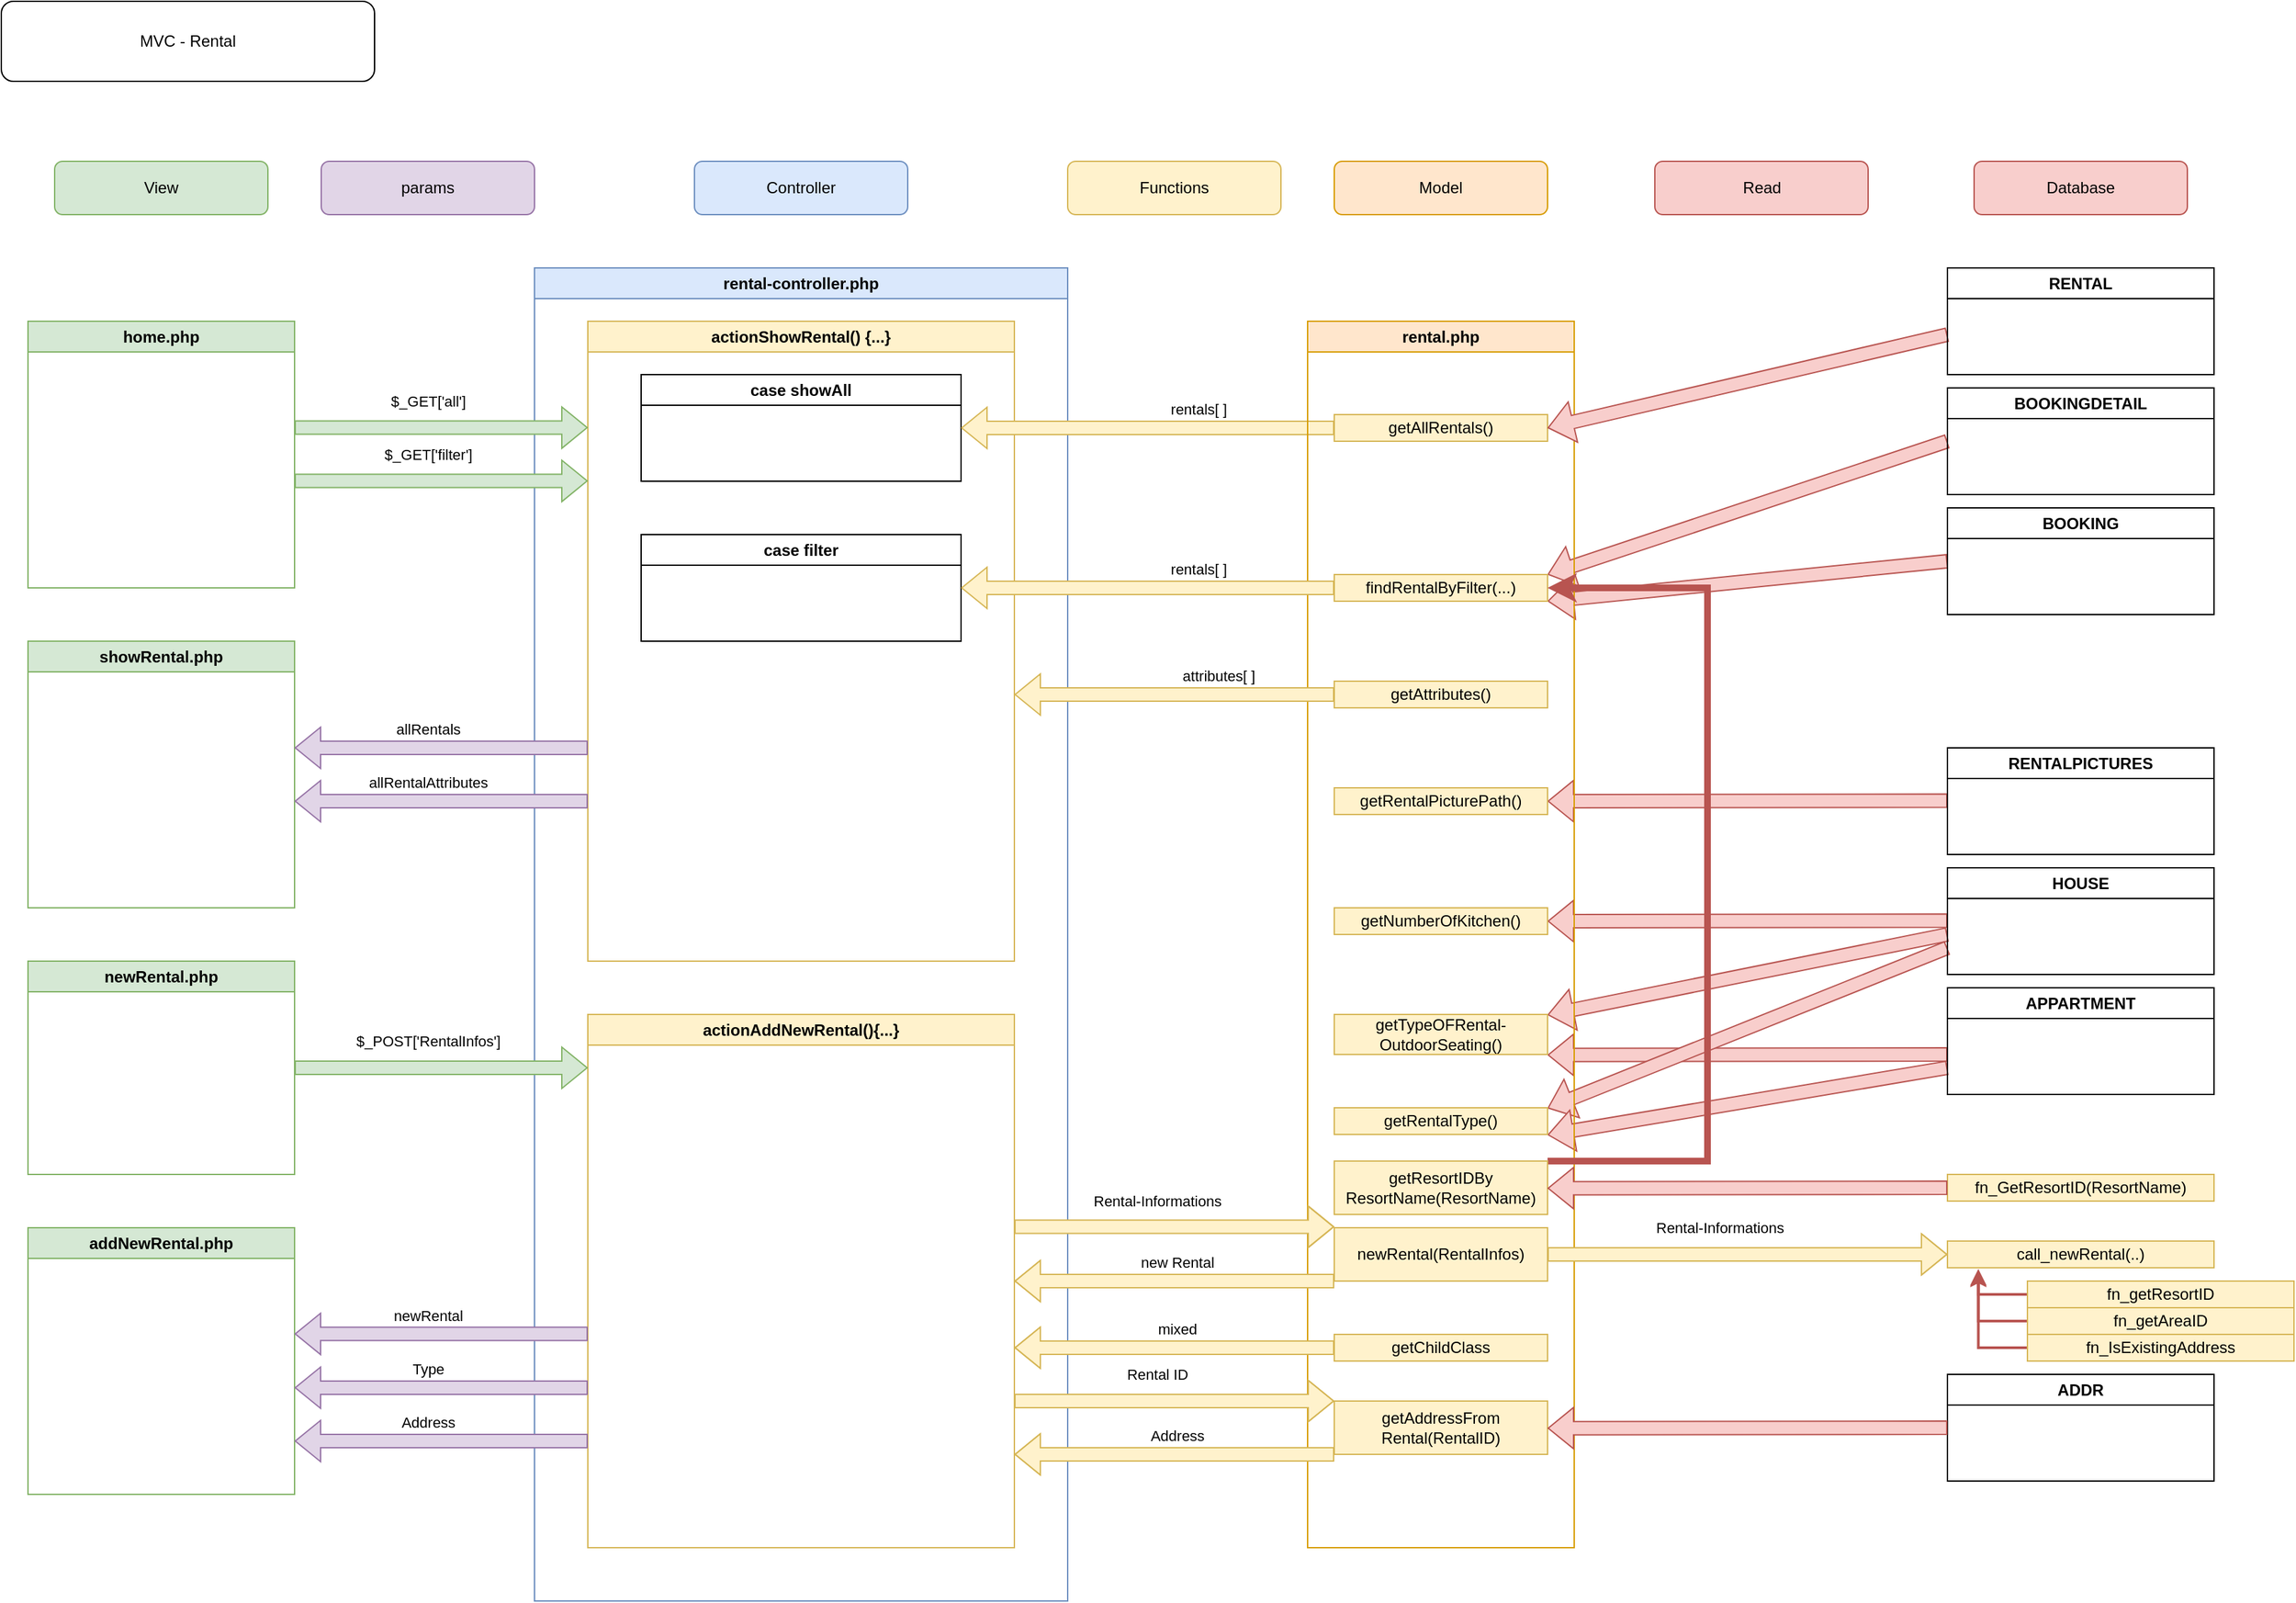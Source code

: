 <mxfile version="20.8.8" type="device"><diagram name="Seite-1" id="UAQmWg7MpizIO0bGezE8"><mxGraphModel dx="934" dy="2475" grid="1" gridSize="10" guides="1" tooltips="1" connect="1" arrows="1" fold="1" page="1" pageScale="1" pageWidth="827" pageHeight="1169" math="0" shadow="0"><root><mxCell id="0"/><mxCell id="1" parent="0"/><mxCell id="gLRPhGe-5DFyPucecR43-65" value="" style="shape=flexArrow;endArrow=classic;html=1;rounded=0;entryX=1;entryY=0.5;entryDx=0;entryDy=0;exitX=0;exitY=0.5;exitDx=0;exitDy=0;fillColor=#f8cecc;strokeColor=#b85450;" parent="1" source="gLRPhGe-5DFyPucecR43-41" edge="1"><mxGeometry width="50" height="50" relative="1" as="geometry"><mxPoint x="1460" y="280.0" as="sourcePoint"/><mxPoint x="1160" y="350.0" as="targetPoint"/></mxGeometry></mxCell><mxCell id="gLRPhGe-5DFyPucecR43-53" value="" style="shape=flexArrow;endArrow=classic;html=1;rounded=0;entryX=1;entryY=0.5;entryDx=0;entryDy=0;fillColor=#f8cecc;strokeColor=#b85450;" parent="1" edge="1"><mxGeometry width="50" height="50" relative="1" as="geometry"><mxPoint x="1460" y="609.66" as="sourcePoint"/><mxPoint x="1160" y="610" as="targetPoint"/></mxGeometry></mxCell><mxCell id="gLRPhGe-5DFyPucecR43-56" value="" style="shape=flexArrow;endArrow=classic;html=1;rounded=0;entryX=1;entryY=0.5;entryDx=0;entryDy=0;fillColor=#f8cecc;strokeColor=#b85450;" parent="1" edge="1"><mxGeometry width="50" height="50" relative="1" as="geometry"><mxPoint x="1460" y="710.0" as="sourcePoint"/><mxPoint x="1160" y="710.34" as="targetPoint"/></mxGeometry></mxCell><mxCell id="gLRPhGe-5DFyPucecR43-58" value="" style="shape=flexArrow;endArrow=classic;html=1;rounded=0;entryX=1;entryY=0.5;entryDx=0;entryDy=0;fillColor=#f8cecc;strokeColor=#b85450;" parent="1" edge="1"><mxGeometry width="50" height="50" relative="1" as="geometry"><mxPoint x="1460" y="620" as="sourcePoint"/><mxPoint x="1160" y="680.34" as="targetPoint"/></mxGeometry></mxCell><mxCell id="gLRPhGe-5DFyPucecR43-61" value="" style="shape=flexArrow;endArrow=classic;html=1;rounded=0;entryX=1;entryY=0.5;entryDx=0;entryDy=0;fillColor=#f8cecc;strokeColor=#b85450;" parent="1" edge="1"><mxGeometry width="50" height="50" relative="1" as="geometry"><mxPoint x="1460" y="630" as="sourcePoint"/><mxPoint x="1160" y="750.34" as="targetPoint"/></mxGeometry></mxCell><mxCell id="gLRPhGe-5DFyPucecR43-63" value="" style="shape=flexArrow;endArrow=classic;html=1;rounded=0;entryX=1;entryY=0.5;entryDx=0;entryDy=0;exitX=0;exitY=0.75;exitDx=0;exitDy=0;fillColor=#f8cecc;strokeColor=#b85450;" parent="1" source="gLRPhGe-5DFyPucecR43-38" edge="1"><mxGeometry width="50" height="50" relative="1" as="geometry"><mxPoint x="1460" y="770" as="sourcePoint"/><mxPoint x="1160" y="770.34" as="targetPoint"/></mxGeometry></mxCell><mxCell id="gLRPhGe-5DFyPucecR43-48" value="" style="shape=flexArrow;endArrow=classic;html=1;rounded=0;entryX=1;entryY=0.5;entryDx=0;entryDy=0;fillColor=#f8cecc;strokeColor=#b85450;" parent="1" target="gLRPhGe-5DFyPucecR43-50" edge="1"><mxGeometry width="50" height="50" relative="1" as="geometry"><mxPoint x="1460" y="519.66" as="sourcePoint"/><mxPoint x="1180" y="519.66" as="targetPoint"/></mxGeometry></mxCell><mxCell id="gLRPhGe-5DFyPucecR43-66" value="" style="shape=flexArrow;endArrow=classic;html=1;rounded=0;entryX=1;entryY=1;entryDx=0;entryDy=0;exitX=0;exitY=0.5;exitDx=0;exitDy=0;fillColor=#f8cecc;strokeColor=#b85450;" parent="1" source="gLRPhGe-5DFyPucecR43-42" target="gLRPhGe-5DFyPucecR43-26" edge="1"><mxGeometry width="50" height="50" relative="1" as="geometry"><mxPoint x="1470" y="260.0" as="sourcePoint"/><mxPoint x="1170" y="360" as="targetPoint"/></mxGeometry></mxCell><mxCell id="gLRPhGe-5DFyPucecR43-1" value="View" style="rounded=1;whiteSpace=wrap;html=1;fillColor=#d5e8d4;strokeColor=#82b366;" parent="1" vertex="1"><mxGeometry x="40" y="40" width="160" height="40" as="geometry"/></mxCell><mxCell id="gLRPhGe-5DFyPucecR43-2" value="Controller" style="rounded=1;whiteSpace=wrap;html=1;fillColor=#dae8fc;strokeColor=#6c8ebf;" parent="1" vertex="1"><mxGeometry x="520" y="40" width="160" height="40" as="geometry"/></mxCell><mxCell id="gLRPhGe-5DFyPucecR43-3" value="Model" style="rounded=1;whiteSpace=wrap;html=1;fillColor=#ffe6cc;strokeColor=#d79b00;" parent="1" vertex="1"><mxGeometry x="1000" y="40" width="160" height="40" as="geometry"/></mxCell><mxCell id="gLRPhGe-5DFyPucecR43-4" value="Database" style="rounded=1;whiteSpace=wrap;html=1;fillColor=#f8cecc;strokeColor=#b85450;" parent="1" vertex="1"><mxGeometry x="1480" y="40" width="160" height="40" as="geometry"/></mxCell><mxCell id="gLRPhGe-5DFyPucecR43-5" value="home.php" style="swimlane;whiteSpace=wrap;html=1;fillColor=#d5e8d4;strokeColor=#82b366;" parent="1" vertex="1"><mxGeometry x="20" y="160" width="200" height="200" as="geometry"/></mxCell><mxCell id="gLRPhGe-5DFyPucecR43-6" value="showRental.php" style="swimlane;whiteSpace=wrap;html=1;fillColor=#d5e8d4;strokeColor=#82b366;" parent="1" vertex="1"><mxGeometry x="20" y="400" width="200" height="200" as="geometry"/></mxCell><mxCell id="gLRPhGe-5DFyPucecR43-7" value="newRental.php" style="swimlane;whiteSpace=wrap;html=1;fillColor=#d5e8d4;strokeColor=#82b366;" parent="1" vertex="1"><mxGeometry x="20" y="640" width="200" height="160" as="geometry"/></mxCell><mxCell id="gLRPhGe-5DFyPucecR43-8" value="addNewRental.php" style="swimlane;whiteSpace=wrap;html=1;fillColor=#d5e8d4;strokeColor=#82b366;" parent="1" vertex="1"><mxGeometry x="20" y="840" width="200" height="200" as="geometry"/></mxCell><mxCell id="gLRPhGe-5DFyPucecR43-9" value="rental-controller.php" style="swimlane;whiteSpace=wrap;html=1;fillColor=#dae8fc;strokeColor=#6c8ebf;" parent="1" vertex="1"><mxGeometry x="400" y="120" width="400" height="1000" as="geometry"/></mxCell><mxCell id="gLRPhGe-5DFyPucecR43-10" value="actionShowRental() {...}" style="swimlane;whiteSpace=wrap;html=1;fillColor=#fff2cc;strokeColor=#d6b656;" parent="gLRPhGe-5DFyPucecR43-9" vertex="1"><mxGeometry x="40" y="40" width="320" height="480" as="geometry"/></mxCell><mxCell id="gLRPhGe-5DFyPucecR43-15" value="case showAll" style="swimlane;whiteSpace=wrap;html=1;" parent="gLRPhGe-5DFyPucecR43-10" vertex="1"><mxGeometry x="40" y="40" width="240" height="80" as="geometry"/></mxCell><mxCell id="gLRPhGe-5DFyPucecR43-23" value="case filter" style="swimlane;whiteSpace=wrap;html=1;" parent="gLRPhGe-5DFyPucecR43-10" vertex="1"><mxGeometry x="40" y="160" width="240" height="80" as="geometry"/></mxCell><mxCell id="gLRPhGe-5DFyPucecR43-20" value="" style="shape=flexArrow;endArrow=classic;html=1;rounded=0;fillColor=#fff2cc;strokeColor=#d6b656;" parent="gLRPhGe-5DFyPucecR43-9" edge="1"><mxGeometry width="50" height="50" relative="1" as="geometry"><mxPoint x="600" y="120" as="sourcePoint"/><mxPoint x="320" y="120" as="targetPoint"/></mxGeometry></mxCell><mxCell id="gLRPhGe-5DFyPucecR43-21" value="rentals[ ]" style="edgeLabel;html=1;align=center;verticalAlign=middle;resizable=0;points=[];" parent="gLRPhGe-5DFyPucecR43-20" vertex="1" connectable="0"><mxGeometry x="-0.273" y="3" relative="1" as="geometry"><mxPoint y="-17" as="offset"/></mxGeometry></mxCell><mxCell id="gLRPhGe-5DFyPucecR43-71" value="actionAddNewRental(){...}" style="swimlane;whiteSpace=wrap;html=1;fillColor=#fff2cc;strokeColor=#d6b656;" parent="gLRPhGe-5DFyPucecR43-9" vertex="1"><mxGeometry x="40" y="560" width="320" height="400" as="geometry"/></mxCell><mxCell id="gLRPhGe-5DFyPucecR43-11" value="" style="shape=flexArrow;endArrow=classic;html=1;rounded=0;fillColor=#d5e8d4;strokeColor=#82b366;" parent="1" edge="1"><mxGeometry width="50" height="50" relative="1" as="geometry"><mxPoint x="220" y="239.76" as="sourcePoint"/><mxPoint x="440" y="239.76" as="targetPoint"/></mxGeometry></mxCell><mxCell id="gLRPhGe-5DFyPucecR43-12" value="$_GET['all']" style="edgeLabel;html=1;align=center;verticalAlign=middle;resizable=0;points=[];" parent="gLRPhGe-5DFyPucecR43-11" vertex="1" connectable="0"><mxGeometry x="-0.273" y="3" relative="1" as="geometry"><mxPoint x="20" y="-17" as="offset"/></mxGeometry></mxCell><mxCell id="gLRPhGe-5DFyPucecR43-13" value="" style="shape=flexArrow;endArrow=classic;html=1;rounded=0;fillColor=#d5e8d4;strokeColor=#82b366;" parent="1" edge="1"><mxGeometry width="50" height="50" relative="1" as="geometry"><mxPoint x="220" y="279.76" as="sourcePoint"/><mxPoint x="440" y="279.76" as="targetPoint"/></mxGeometry></mxCell><mxCell id="gLRPhGe-5DFyPucecR43-14" value="$_GET['filter']" style="edgeLabel;html=1;align=center;verticalAlign=middle;resizable=0;points=[];" parent="gLRPhGe-5DFyPucecR43-13" vertex="1" connectable="0"><mxGeometry x="-0.273" y="3" relative="1" as="geometry"><mxPoint x="20" y="-17" as="offset"/></mxGeometry></mxCell><mxCell id="gLRPhGe-5DFyPucecR43-19" value="rental.php" style="swimlane;whiteSpace=wrap;html=1;fillColor=#ffe6cc;strokeColor=#d79b00;" parent="1" vertex="1"><mxGeometry x="980" y="160" width="200" height="920" as="geometry"/></mxCell><mxCell id="gLRPhGe-5DFyPucecR43-22" value="getAllRentals()" style="rounded=0;whiteSpace=wrap;html=1;fillColor=#fff2cc;strokeColor=#d6b656;" parent="gLRPhGe-5DFyPucecR43-19" vertex="1"><mxGeometry x="20" y="70" width="160" height="20" as="geometry"/></mxCell><mxCell id="gLRPhGe-5DFyPucecR43-24" value="" style="shape=flexArrow;endArrow=classic;html=1;rounded=0;fillColor=#fff2cc;strokeColor=#d6b656;" parent="gLRPhGe-5DFyPucecR43-19" edge="1"><mxGeometry width="50" height="50" relative="1" as="geometry"><mxPoint x="20" y="200.0" as="sourcePoint"/><mxPoint x="-260" y="200.0" as="targetPoint"/></mxGeometry></mxCell><mxCell id="gLRPhGe-5DFyPucecR43-25" value="rentals[ ]" style="edgeLabel;html=1;align=center;verticalAlign=middle;resizable=0;points=[];" parent="gLRPhGe-5DFyPucecR43-24" vertex="1" connectable="0"><mxGeometry x="-0.273" y="3" relative="1" as="geometry"><mxPoint y="-17" as="offset"/></mxGeometry></mxCell><mxCell id="gLRPhGe-5DFyPucecR43-26" value="findRentalByFilter(...)" style="rounded=0;whiteSpace=wrap;html=1;fillColor=#fff2cc;strokeColor=#d6b656;" parent="gLRPhGe-5DFyPucecR43-19" vertex="1"><mxGeometry x="20" y="190" width="160" height="20" as="geometry"/></mxCell><mxCell id="gLRPhGe-5DFyPucecR43-27" value="getAttributes()" style="rounded=0;whiteSpace=wrap;html=1;fillColor=#fff2cc;strokeColor=#d6b656;" parent="gLRPhGe-5DFyPucecR43-19" vertex="1"><mxGeometry x="20" y="270" width="160" height="20" as="geometry"/></mxCell><mxCell id="gLRPhGe-5DFyPucecR43-45" value="" style="shape=flexArrow;endArrow=classic;html=1;rounded=0;entryX=1;entryY=0.5;entryDx=0;entryDy=0;fillColor=#f8cecc;strokeColor=#b85450;" parent="gLRPhGe-5DFyPucecR43-19" target="gLRPhGe-5DFyPucecR43-22" edge="1"><mxGeometry width="50" height="50" relative="1" as="geometry"><mxPoint x="480" y="10" as="sourcePoint"/><mxPoint x="-100" y="79.66" as="targetPoint"/></mxGeometry></mxCell><mxCell id="gLRPhGe-5DFyPucecR43-50" value="getRentalPicturePath()" style="rounded=0;whiteSpace=wrap;html=1;fillColor=#fff2cc;strokeColor=#d6b656;" parent="gLRPhGe-5DFyPucecR43-19" vertex="1"><mxGeometry x="20" y="350" width="160" height="20" as="geometry"/></mxCell><mxCell id="gLRPhGe-5DFyPucecR43-51" style="edgeStyle=orthogonalEdgeStyle;rounded=0;orthogonalLoop=1;jettySize=auto;html=1;exitX=0.5;exitY=1;exitDx=0;exitDy=0;" parent="gLRPhGe-5DFyPucecR43-19" source="gLRPhGe-5DFyPucecR43-26" target="gLRPhGe-5DFyPucecR43-26" edge="1"><mxGeometry relative="1" as="geometry"/></mxCell><mxCell id="gLRPhGe-5DFyPucecR43-52" value="getNumberOfKitchen()" style="rounded=0;whiteSpace=wrap;html=1;fillColor=#fff2cc;strokeColor=#d6b656;" parent="gLRPhGe-5DFyPucecR43-19" vertex="1"><mxGeometry x="20" y="440" width="160" height="20" as="geometry"/></mxCell><mxCell id="gLRPhGe-5DFyPucecR43-68" style="edgeStyle=orthogonalEdgeStyle;rounded=0;orthogonalLoop=1;jettySize=auto;html=1;exitX=1;exitY=0.5;exitDx=0;exitDy=0;entryX=1;entryY=0;entryDx=0;entryDy=0;startArrow=classic;startFill=1;endArrow=none;endFill=0;fillColor=#f8cecc;strokeColor=#b85450;strokeWidth=5;" parent="gLRPhGe-5DFyPucecR43-19" source="gLRPhGe-5DFyPucecR43-26" target="gLRPhGe-5DFyPucecR43-67" edge="1"><mxGeometry relative="1" as="geometry"><Array as="points"><mxPoint x="300" y="200"/><mxPoint x="300" y="630"/></Array></mxGeometry></mxCell><mxCell id="gLRPhGe-5DFyPucecR43-55" value="getTypeOFRental-&lt;br&gt;OutdoorSeating()" style="rounded=0;whiteSpace=wrap;html=1;fillColor=#fff2cc;strokeColor=#d6b656;" parent="gLRPhGe-5DFyPucecR43-19" vertex="1"><mxGeometry x="20" y="520" width="160" height="30" as="geometry"/></mxCell><mxCell id="gLRPhGe-5DFyPucecR43-60" value="getRentalType()" style="rounded=0;whiteSpace=wrap;html=1;fillColor=#fff2cc;strokeColor=#d6b656;" parent="gLRPhGe-5DFyPucecR43-19" vertex="1"><mxGeometry x="20" y="590" width="160" height="20" as="geometry"/></mxCell><mxCell id="gLRPhGe-5DFyPucecR43-67" value="getResortIDBy&lt;br&gt;ResortName(ResortName)" style="rounded=0;whiteSpace=wrap;html=1;fillColor=#fff2cc;strokeColor=#d6b656;" parent="gLRPhGe-5DFyPucecR43-19" vertex="1"><mxGeometry x="20" y="630" width="160" height="40" as="geometry"/></mxCell><mxCell id="gLRPhGe-5DFyPucecR43-72" value="newRental(RentalInfos)" style="rounded=0;whiteSpace=wrap;html=1;fillColor=#fff2cc;strokeColor=#d6b656;" parent="gLRPhGe-5DFyPucecR43-19" vertex="1"><mxGeometry x="20" y="680" width="160" height="40" as="geometry"/></mxCell><mxCell id="gLRPhGe-5DFyPucecR43-73" value="getChildClass" style="rounded=0;whiteSpace=wrap;html=1;fillColor=#fff2cc;strokeColor=#d6b656;" parent="gLRPhGe-5DFyPucecR43-19" vertex="1"><mxGeometry x="20" y="760" width="160" height="20" as="geometry"/></mxCell><mxCell id="gLRPhGe-5DFyPucecR43-82" value="getAddressFrom&lt;br&gt;Rental(RentalID)" style="rounded=0;whiteSpace=wrap;html=1;fillColor=#fff2cc;strokeColor=#d6b656;" parent="gLRPhGe-5DFyPucecR43-19" vertex="1"><mxGeometry x="20" y="810" width="160" height="40" as="geometry"/></mxCell><mxCell id="gLRPhGe-5DFyPucecR43-31" value="" style="shape=flexArrow;endArrow=classic;html=1;rounded=0;fillColor=#fff2cc;strokeColor=#d6b656;" parent="1" edge="1"><mxGeometry width="50" height="50" relative="1" as="geometry"><mxPoint x="1000" y="440" as="sourcePoint"/><mxPoint x="760" y="440" as="targetPoint"/></mxGeometry></mxCell><mxCell id="gLRPhGe-5DFyPucecR43-32" value="attributes[ ]" style="edgeLabel;html=1;align=center;verticalAlign=middle;resizable=0;points=[];" parent="gLRPhGe-5DFyPucecR43-31" vertex="1" connectable="0"><mxGeometry x="-0.273" y="3" relative="1" as="geometry"><mxPoint y="-17" as="offset"/></mxGeometry></mxCell><mxCell id="gLRPhGe-5DFyPucecR43-33" value="" style="shape=flexArrow;endArrow=classic;html=1;rounded=0;strokeColor=#9673a6;fillColor=#e1d5e7;" parent="1" edge="1"><mxGeometry width="50" height="50" relative="1" as="geometry"><mxPoint x="440" y="480" as="sourcePoint"/><mxPoint x="220" y="480" as="targetPoint"/></mxGeometry></mxCell><mxCell id="gLRPhGe-5DFyPucecR43-34" value="allRentals" style="edgeLabel;html=1;align=center;verticalAlign=middle;resizable=0;points=[];" parent="gLRPhGe-5DFyPucecR43-33" vertex="1" connectable="0"><mxGeometry x="-0.273" y="3" relative="1" as="geometry"><mxPoint x="-40" y="-17" as="offset"/></mxGeometry></mxCell><mxCell id="gLRPhGe-5DFyPucecR43-35" value="" style="shape=flexArrow;endArrow=classic;html=1;rounded=0;strokeColor=#9673a6;fillColor=#e1d5e7;" parent="1" edge="1"><mxGeometry width="50" height="50" relative="1" as="geometry"><mxPoint x="440" y="520" as="sourcePoint"/><mxPoint x="220" y="520" as="targetPoint"/></mxGeometry></mxCell><mxCell id="gLRPhGe-5DFyPucecR43-36" value="allRentalAttributes" style="edgeLabel;html=1;align=center;verticalAlign=middle;resizable=0;points=[];" parent="gLRPhGe-5DFyPucecR43-35" vertex="1" connectable="0"><mxGeometry x="-0.273" y="3" relative="1" as="geometry"><mxPoint x="-40" y="-17" as="offset"/></mxGeometry></mxCell><mxCell id="gLRPhGe-5DFyPucecR43-37" value="RENTAL" style="swimlane;whiteSpace=wrap;html=1;" parent="1" vertex="1"><mxGeometry x="1460" y="120" width="200" height="80" as="geometry"/></mxCell><mxCell id="gLRPhGe-5DFyPucecR43-38" value="APPARTMENT" style="swimlane;whiteSpace=wrap;html=1;" parent="1" vertex="1"><mxGeometry x="1460" y="660" width="200" height="80" as="geometry"/></mxCell><mxCell id="gLRPhGe-5DFyPucecR43-39" value="HOUSE" style="swimlane;whiteSpace=wrap;html=1;" parent="1" vertex="1"><mxGeometry x="1460" y="570" width="200" height="80" as="geometry"/></mxCell><mxCell id="gLRPhGe-5DFyPucecR43-40" value="RENTALPICTURES" style="swimlane;whiteSpace=wrap;html=1;" parent="1" vertex="1"><mxGeometry x="1460" y="480" width="200" height="80" as="geometry"/></mxCell><mxCell id="gLRPhGe-5DFyPucecR43-41" value="BOOKINGDETAIL" style="swimlane;whiteSpace=wrap;html=1;" parent="1" vertex="1"><mxGeometry x="1460" y="210" width="200" height="80" as="geometry"/></mxCell><mxCell id="gLRPhGe-5DFyPucecR43-42" value="BOOKING" style="swimlane;whiteSpace=wrap;html=1;" parent="1" vertex="1"><mxGeometry x="1460" y="300" width="200" height="80" as="geometry"/></mxCell><mxCell id="gLRPhGe-5DFyPucecR43-43" value="fn_GetResortID(ResortName)" style="rounded=0;whiteSpace=wrap;html=1;fillColor=#fff2cc;strokeColor=#d6b656;" parent="1" vertex="1"><mxGeometry x="1460" y="800" width="200" height="20" as="geometry"/></mxCell><mxCell id="gLRPhGe-5DFyPucecR43-44" value="ADDR" style="swimlane;whiteSpace=wrap;html=1;" parent="1" vertex="1"><mxGeometry x="1460" y="950" width="200" height="80" as="geometry"/></mxCell><mxCell id="gLRPhGe-5DFyPucecR43-69" value="" style="shape=flexArrow;endArrow=classic;html=1;rounded=0;fillColor=#d5e8d4;strokeColor=#82b366;" parent="1" edge="1"><mxGeometry width="50" height="50" relative="1" as="geometry"><mxPoint x="220" y="720" as="sourcePoint"/><mxPoint x="440" y="720" as="targetPoint"/></mxGeometry></mxCell><mxCell id="gLRPhGe-5DFyPucecR43-70" value="$_POST['RentalInfos']" style="edgeLabel;html=1;align=center;verticalAlign=middle;resizable=0;points=[];" parent="gLRPhGe-5DFyPucecR43-69" vertex="1" connectable="0"><mxGeometry x="-0.273" y="3" relative="1" as="geometry"><mxPoint x="20" y="-17" as="offset"/></mxGeometry></mxCell><mxCell id="gLRPhGe-5DFyPucecR43-74" value="" style="shape=flexArrow;endArrow=classic;html=1;rounded=0;entryX=0;entryY=0.5;entryDx=0;entryDy=0;fillColor=#fff2cc;strokeColor=#d6b656;" parent="1" edge="1"><mxGeometry width="50" height="50" relative="1" as="geometry"><mxPoint x="760" y="839.31" as="sourcePoint"/><mxPoint x="1000" y="839.31" as="targetPoint"/><Array as="points"><mxPoint x="850" y="839.31"/><mxPoint x="880" y="839.31"/><mxPoint x="890" y="839.31"/><mxPoint x="920" y="839.31"/></Array></mxGeometry></mxCell><mxCell id="gLRPhGe-5DFyPucecR43-75" value="Rental-Informations" style="edgeLabel;html=1;align=center;verticalAlign=middle;resizable=0;points=[];" parent="gLRPhGe-5DFyPucecR43-74" vertex="1" connectable="0"><mxGeometry x="-0.273" y="3" relative="1" as="geometry"><mxPoint x="20" y="-17" as="offset"/></mxGeometry></mxCell><mxCell id="gLRPhGe-5DFyPucecR43-78" value="" style="shape=flexArrow;endArrow=classic;html=1;rounded=0;exitX=0;exitY=1;exitDx=0;exitDy=0;fillColor=#fff2cc;strokeColor=#d6b656;" parent="1" source="gLRPhGe-5DFyPucecR43-72" edge="1"><mxGeometry width="50" height="50" relative="1" as="geometry"><mxPoint x="760" y="880" as="sourcePoint"/><mxPoint x="760" y="880" as="targetPoint"/><Array as="points"><mxPoint x="850" y="880"/><mxPoint x="880" y="880"/><mxPoint x="890" y="880"/><mxPoint x="920" y="880"/></Array></mxGeometry></mxCell><mxCell id="gLRPhGe-5DFyPucecR43-79" value="new Rental" style="edgeLabel;html=1;align=center;verticalAlign=middle;resizable=0;points=[];" parent="gLRPhGe-5DFyPucecR43-78" vertex="1" connectable="0"><mxGeometry x="-0.273" y="3" relative="1" as="geometry"><mxPoint x="20" y="-17" as="offset"/></mxGeometry></mxCell><mxCell id="gLRPhGe-5DFyPucecR43-80" value="" style="shape=flexArrow;endArrow=classic;html=1;rounded=0;exitX=0;exitY=1;exitDx=0;exitDy=0;fillColor=#fff2cc;strokeColor=#d6b656;" parent="1" edge="1"><mxGeometry width="50" height="50" relative="1" as="geometry"><mxPoint x="1000" y="930" as="sourcePoint"/><mxPoint x="760" y="930" as="targetPoint"/><Array as="points"><mxPoint x="850" y="930"/><mxPoint x="880" y="930"/><mxPoint x="890" y="930"/><mxPoint x="920" y="930"/></Array></mxGeometry></mxCell><mxCell id="gLRPhGe-5DFyPucecR43-81" value="mixed" style="edgeLabel;html=1;align=center;verticalAlign=middle;resizable=0;points=[];" parent="gLRPhGe-5DFyPucecR43-80" vertex="1" connectable="0"><mxGeometry x="-0.273" y="3" relative="1" as="geometry"><mxPoint x="20" y="-17" as="offset"/></mxGeometry></mxCell><mxCell id="gLRPhGe-5DFyPucecR43-83" value="" style="shape=flexArrow;endArrow=classic;html=1;rounded=0;entryX=0;entryY=0.5;entryDx=0;entryDy=0;fillColor=#fff2cc;strokeColor=#d6b656;" parent="1" edge="1"><mxGeometry width="50" height="50" relative="1" as="geometry"><mxPoint x="760" y="970" as="sourcePoint"/><mxPoint x="1000" y="970" as="targetPoint"/><Array as="points"><mxPoint x="850" y="970"/><mxPoint x="880" y="970"/><mxPoint x="890" y="970"/><mxPoint x="920" y="970"/></Array></mxGeometry></mxCell><mxCell id="gLRPhGe-5DFyPucecR43-84" value="Rental ID" style="edgeLabel;html=1;align=center;verticalAlign=middle;resizable=0;points=[];" parent="gLRPhGe-5DFyPucecR43-83" vertex="1" connectable="0"><mxGeometry x="-0.273" y="3" relative="1" as="geometry"><mxPoint x="20" y="-17" as="offset"/></mxGeometry></mxCell><mxCell id="gLRPhGe-5DFyPucecR43-85" value="" style="shape=flexArrow;endArrow=classic;html=1;rounded=0;exitX=0;exitY=1;exitDx=0;exitDy=0;fillColor=#fff2cc;strokeColor=#d6b656;" parent="1" edge="1"><mxGeometry width="50" height="50" relative="1" as="geometry"><mxPoint x="1000" y="1010" as="sourcePoint"/><mxPoint x="760" y="1010" as="targetPoint"/><Array as="points"><mxPoint x="850" y="1010"/><mxPoint x="880" y="1010"/><mxPoint x="890" y="1010"/><mxPoint x="920" y="1010"/></Array></mxGeometry></mxCell><mxCell id="gLRPhGe-5DFyPucecR43-86" value="Address" style="edgeLabel;html=1;align=center;verticalAlign=middle;resizable=0;points=[];" parent="gLRPhGe-5DFyPucecR43-85" vertex="1" connectable="0"><mxGeometry x="-0.273" y="3" relative="1" as="geometry"><mxPoint x="20" y="-17" as="offset"/></mxGeometry></mxCell><mxCell id="gLRPhGe-5DFyPucecR43-87" value="" style="shape=flexArrow;endArrow=classic;html=1;rounded=0;entryX=1;entryY=0.5;entryDx=0;entryDy=0;exitX=0;exitY=0.5;exitDx=0;exitDy=0;fillColor=#f8cecc;strokeColor=#b85450;" parent="1" source="gLRPhGe-5DFyPucecR43-43" edge="1"><mxGeometry width="50" height="50" relative="1" as="geometry"><mxPoint x="1460" y="760" as="sourcePoint"/><mxPoint x="1160" y="810.34" as="targetPoint"/></mxGeometry></mxCell><mxCell id="gLRPhGe-5DFyPucecR43-88" value="" style="shape=flexArrow;endArrow=classic;html=1;rounded=0;entryX=1;entryY=0.5;entryDx=0;entryDy=0;exitX=0;exitY=0.5;exitDx=0;exitDy=0;fillColor=#f8cecc;strokeColor=#b85450;" parent="1" edge="1"><mxGeometry width="50" height="50" relative="1" as="geometry"><mxPoint x="1460" y="990" as="sourcePoint"/><mxPoint x="1160" y="990.34" as="targetPoint"/></mxGeometry></mxCell><mxCell id="gLRPhGe-5DFyPucecR43-89" value="call_newRental(..)" style="rounded=0;whiteSpace=wrap;html=1;fillColor=#fff2cc;strokeColor=#d6b656;" parent="1" vertex="1"><mxGeometry x="1460" y="850" width="200" height="20" as="geometry"/></mxCell><mxCell id="gLRPhGe-5DFyPucecR43-93" style="edgeStyle=orthogonalEdgeStyle;rounded=0;orthogonalLoop=1;jettySize=auto;html=1;exitX=0;exitY=0.5;exitDx=0;exitDy=0;entryX=0.116;entryY=1.079;entryDx=0;entryDy=0;entryPerimeter=0;strokeWidth=2;startArrow=none;startFill=0;endArrow=classic;endFill=1;fillColor=#f8cecc;strokeColor=#b85450;" parent="1" source="gLRPhGe-5DFyPucecR43-90" target="gLRPhGe-5DFyPucecR43-89" edge="1"><mxGeometry relative="1" as="geometry"/></mxCell><mxCell id="gLRPhGe-5DFyPucecR43-90" value="fn_getResortID" style="rounded=0;whiteSpace=wrap;html=1;fillColor=#fff2cc;strokeColor=#d6b656;" parent="1" vertex="1"><mxGeometry x="1520" y="880" width="200" height="20" as="geometry"/></mxCell><mxCell id="gLRPhGe-5DFyPucecR43-94" style="edgeStyle=orthogonalEdgeStyle;rounded=0;orthogonalLoop=1;jettySize=auto;html=1;exitX=0;exitY=0.5;exitDx=0;exitDy=0;entryX=0.116;entryY=1.045;entryDx=0;entryDy=0;entryPerimeter=0;strokeWidth=2;startArrow=none;startFill=0;endArrow=classic;endFill=1;fillColor=#f8cecc;strokeColor=#b85450;" parent="1" source="gLRPhGe-5DFyPucecR43-91" target="gLRPhGe-5DFyPucecR43-89" edge="1"><mxGeometry relative="1" as="geometry"/></mxCell><mxCell id="gLRPhGe-5DFyPucecR43-91" value="fn_getAreaID" style="rounded=0;whiteSpace=wrap;html=1;fillColor=#fff2cc;strokeColor=#d6b656;" parent="1" vertex="1"><mxGeometry x="1520" y="900" width="200" height="20" as="geometry"/></mxCell><mxCell id="gLRPhGe-5DFyPucecR43-95" style="edgeStyle=orthogonalEdgeStyle;rounded=0;orthogonalLoop=1;jettySize=auto;html=1;exitX=0;exitY=0.5;exitDx=0;exitDy=0;entryX=0.116;entryY=1.114;entryDx=0;entryDy=0;entryPerimeter=0;strokeWidth=2;startArrow=none;startFill=0;endArrow=classic;endFill=1;fillColor=#f8cecc;strokeColor=#b85450;" parent="1" source="gLRPhGe-5DFyPucecR43-92" target="gLRPhGe-5DFyPucecR43-89" edge="1"><mxGeometry relative="1" as="geometry"/></mxCell><mxCell id="gLRPhGe-5DFyPucecR43-92" value="fn_IsExistingAddress" style="rounded=0;whiteSpace=wrap;html=1;fillColor=#fff2cc;strokeColor=#d6b656;" parent="1" vertex="1"><mxGeometry x="1520" y="920" width="200" height="20" as="geometry"/></mxCell><mxCell id="gLRPhGe-5DFyPucecR43-98" value="" style="shape=flexArrow;endArrow=classic;html=1;rounded=0;strokeColor=#9673a6;fillColor=#e1d5e7;" parent="1" edge="1"><mxGeometry width="50" height="50" relative="1" as="geometry"><mxPoint x="440" y="919.66" as="sourcePoint"/><mxPoint x="220" y="919.66" as="targetPoint"/></mxGeometry></mxCell><mxCell id="gLRPhGe-5DFyPucecR43-99" value="newRental" style="edgeLabel;html=1;align=center;verticalAlign=middle;resizable=0;points=[];" parent="gLRPhGe-5DFyPucecR43-98" vertex="1" connectable="0"><mxGeometry x="-0.273" y="3" relative="1" as="geometry"><mxPoint x="-40" y="-17" as="offset"/></mxGeometry></mxCell><mxCell id="gLRPhGe-5DFyPucecR43-100" value="" style="shape=flexArrow;endArrow=classic;html=1;rounded=0;strokeColor=#9673a6;fillColor=#e1d5e7;" parent="1" edge="1"><mxGeometry width="50" height="50" relative="1" as="geometry"><mxPoint x="440" y="960.0" as="sourcePoint"/><mxPoint x="220" y="960.0" as="targetPoint"/></mxGeometry></mxCell><mxCell id="gLRPhGe-5DFyPucecR43-101" value="Type" style="edgeLabel;html=1;align=center;verticalAlign=middle;resizable=0;points=[];" parent="gLRPhGe-5DFyPucecR43-100" vertex="1" connectable="0"><mxGeometry x="-0.273" y="3" relative="1" as="geometry"><mxPoint x="-40" y="-17" as="offset"/></mxGeometry></mxCell><mxCell id="gLRPhGe-5DFyPucecR43-102" value="" style="shape=flexArrow;endArrow=classic;html=1;rounded=0;strokeColor=#9673a6;fillColor=#e1d5e7;" parent="1" edge="1"><mxGeometry width="50" height="50" relative="1" as="geometry"><mxPoint x="440" y="1000.0" as="sourcePoint"/><mxPoint x="220" y="1000.0" as="targetPoint"/></mxGeometry></mxCell><mxCell id="gLRPhGe-5DFyPucecR43-103" value="Address" style="edgeLabel;html=1;align=center;verticalAlign=middle;resizable=0;points=[];" parent="gLRPhGe-5DFyPucecR43-102" vertex="1" connectable="0"><mxGeometry x="-0.273" y="3" relative="1" as="geometry"><mxPoint x="-40" y="-17" as="offset"/></mxGeometry></mxCell><mxCell id="gLRPhGe-5DFyPucecR43-104" value="" style="shape=flexArrow;endArrow=classic;html=1;rounded=0;entryX=0;entryY=0.5;entryDx=0;entryDy=0;fillColor=#fff2cc;strokeColor=#d6b656;" parent="1" target="gLRPhGe-5DFyPucecR43-89" edge="1"><mxGeometry width="50" height="50" relative="1" as="geometry"><mxPoint x="1160" y="860" as="sourcePoint"/><mxPoint x="1400" y="860" as="targetPoint"/><Array as="points"><mxPoint x="1250" y="860"/><mxPoint x="1280" y="860"/><mxPoint x="1290" y="860"/><mxPoint x="1320" y="860"/></Array></mxGeometry></mxCell><mxCell id="gLRPhGe-5DFyPucecR43-105" value="Rental-Informations" style="edgeLabel;html=1;align=center;verticalAlign=middle;resizable=0;points=[];" parent="gLRPhGe-5DFyPucecR43-104" vertex="1" connectable="0"><mxGeometry x="-0.273" y="3" relative="1" as="geometry"><mxPoint x="20" y="-17" as="offset"/></mxGeometry></mxCell><mxCell id="gLRPhGe-5DFyPucecR43-106" value="Functions" style="rounded=1;whiteSpace=wrap;html=1;fillColor=#fff2cc;strokeColor=#d6b656;" parent="1" vertex="1"><mxGeometry x="800" y="40" width="160" height="40" as="geometry"/></mxCell><mxCell id="gLRPhGe-5DFyPucecR43-107" value="MVC - Rental " style="rounded=1;whiteSpace=wrap;html=1;" parent="1" vertex="1"><mxGeometry y="-80" width="280" height="60" as="geometry"/></mxCell><mxCell id="gLRPhGe-5DFyPucecR43-108" value="params" style="rounded=1;whiteSpace=wrap;html=1;fillColor=#e1d5e7;strokeColor=#9673a6;" parent="1" vertex="1"><mxGeometry x="240" y="40" width="160" height="40" as="geometry"/></mxCell><mxCell id="wY2dTYaLcMZt4bu75dAl-1" value="Read" style="rounded=1;whiteSpace=wrap;html=1;fillColor=#f8cecc;strokeColor=#b85450;" vertex="1" parent="1"><mxGeometry x="1240.5" y="40" width="160" height="40" as="geometry"/></mxCell></root></mxGraphModel></diagram></mxfile>